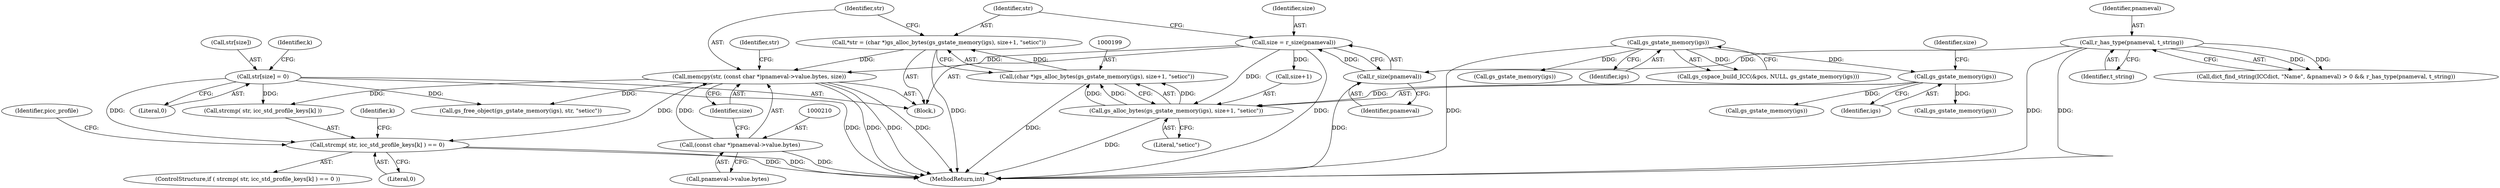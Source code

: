 digraph "0_ghostscript_67d760ab775dae4efe803b5944b0439aa3c0b04a@API" {
"1000233" [label="(Call,strcmp( str, icc_std_profile_keys[k] ) == 0)"];
"1000217" [label="(Call,str[size] = 0)"];
"1000207" [label="(Call,memcpy(str, (const char *)pnameval->value.bytes, size))"];
"1000196" [label="(Call,*str = (char *)gs_alloc_bytes(gs_gstate_memory(igs), size+1, \"seticc\"))"];
"1000198" [label="(Call,(char *)gs_alloc_bytes(gs_gstate_memory(igs), size+1, \"seticc\"))"];
"1000200" [label="(Call,gs_alloc_bytes(gs_gstate_memory(igs), size+1, \"seticc\"))"];
"1000201" [label="(Call,gs_gstate_memory(igs))"];
"1000167" [label="(Call,gs_gstate_memory(igs))"];
"1000191" [label="(Call,size = r_size(pnameval))"];
"1000193" [label="(Call,r_size(pnameval))"];
"1000186" [label="(Call,r_has_type(pnameval, t_string))"];
"1000209" [label="(Call,(const char *)pnameval->value.bytes)"];
"1000251" [label="(Call,gs_gstate_memory(igs))"];
"1000217" [label="(Call,str[size] = 0)"];
"1000224" [label="(Identifier,k)"];
"1000219" [label="(Identifier,str)"];
"1000589" [label="(MethodReturn,int)"];
"1000198" [label="(Call,(char *)gs_alloc_bytes(gs_gstate_memory(igs), size+1, \"seticc\"))"];
"1000197" [label="(Identifier,str)"];
"1000163" [label="(Call,gs_cspace_build_ICC(&pcs, NULL, gs_gstate_memory(igs)))"];
"1000191" [label="(Call,size = r_size(pnameval))"];
"1000255" [label="(Call,gs_gstate_memory(igs))"];
"1000187" [label="(Identifier,pnameval)"];
"1000265" [label="(Call,gs_gstate_memory(igs))"];
"1000201" [label="(Call,gs_gstate_memory(igs))"];
"1000194" [label="(Identifier,pnameval)"];
"1000232" [label="(ControlStructure,if ( strcmp( str, icc_std_profile_keys[k] ) == 0 ))"];
"1000204" [label="(Identifier,size)"];
"1000189" [label="(Block,)"];
"1000203" [label="(Call,size+1)"];
"1000216" [label="(Identifier,size)"];
"1000209" [label="(Call,(const char *)pnameval->value.bytes)"];
"1000192" [label="(Identifier,size)"];
"1000211" [label="(Call,pnameval->value.bytes)"];
"1000168" [label="(Identifier,igs)"];
"1000188" [label="(Identifier,t_string)"];
"1000242" [label="(Identifier,picc_profile)"];
"1000200" [label="(Call,gs_alloc_bytes(gs_gstate_memory(igs), size+1, \"seticc\"))"];
"1000254" [label="(Call,gs_free_object(gs_gstate_memory(igs), str, \"seticc\"))"];
"1000167" [label="(Call,gs_gstate_memory(igs))"];
"1000196" [label="(Call,*str = (char *)gs_alloc_bytes(gs_gstate_memory(igs), size+1, \"seticc\"))"];
"1000206" [label="(Literal,\"seticc\")"];
"1000239" [label="(Literal,0)"];
"1000230" [label="(Identifier,k)"];
"1000178" [label="(Call,dict_find_string(ICCdict, \"Name\", &pnameval) > 0 && r_has_type(pnameval, t_string))"];
"1000233" [label="(Call,strcmp( str, icc_std_profile_keys[k] ) == 0)"];
"1000208" [label="(Identifier,str)"];
"1000186" [label="(Call,r_has_type(pnameval, t_string))"];
"1000218" [label="(Call,str[size])"];
"1000193" [label="(Call,r_size(pnameval))"];
"1000221" [label="(Literal,0)"];
"1000207" [label="(Call,memcpy(str, (const char *)pnameval->value.bytes, size))"];
"1000234" [label="(Call,strcmp( str, icc_std_profile_keys[k] ))"];
"1000202" [label="(Identifier,igs)"];
"1000233" -> "1000232"  [label="AST: "];
"1000233" -> "1000239"  [label="CFG: "];
"1000234" -> "1000233"  [label="AST: "];
"1000239" -> "1000233"  [label="AST: "];
"1000242" -> "1000233"  [label="CFG: "];
"1000230" -> "1000233"  [label="CFG: "];
"1000233" -> "1000589"  [label="DDG: "];
"1000233" -> "1000589"  [label="DDG: "];
"1000217" -> "1000233"  [label="DDG: "];
"1000207" -> "1000233"  [label="DDG: "];
"1000217" -> "1000189"  [label="AST: "];
"1000217" -> "1000221"  [label="CFG: "];
"1000218" -> "1000217"  [label="AST: "];
"1000221" -> "1000217"  [label="AST: "];
"1000224" -> "1000217"  [label="CFG: "];
"1000217" -> "1000589"  [label="DDG: "];
"1000217" -> "1000234"  [label="DDG: "];
"1000217" -> "1000254"  [label="DDG: "];
"1000207" -> "1000189"  [label="AST: "];
"1000207" -> "1000216"  [label="CFG: "];
"1000208" -> "1000207"  [label="AST: "];
"1000209" -> "1000207"  [label="AST: "];
"1000216" -> "1000207"  [label="AST: "];
"1000219" -> "1000207"  [label="CFG: "];
"1000207" -> "1000589"  [label="DDG: "];
"1000207" -> "1000589"  [label="DDG: "];
"1000207" -> "1000589"  [label="DDG: "];
"1000196" -> "1000207"  [label="DDG: "];
"1000209" -> "1000207"  [label="DDG: "];
"1000191" -> "1000207"  [label="DDG: "];
"1000207" -> "1000234"  [label="DDG: "];
"1000207" -> "1000254"  [label="DDG: "];
"1000196" -> "1000189"  [label="AST: "];
"1000196" -> "1000198"  [label="CFG: "];
"1000197" -> "1000196"  [label="AST: "];
"1000198" -> "1000196"  [label="AST: "];
"1000208" -> "1000196"  [label="CFG: "];
"1000196" -> "1000589"  [label="DDG: "];
"1000198" -> "1000196"  [label="DDG: "];
"1000198" -> "1000200"  [label="CFG: "];
"1000199" -> "1000198"  [label="AST: "];
"1000200" -> "1000198"  [label="AST: "];
"1000198" -> "1000589"  [label="DDG: "];
"1000200" -> "1000198"  [label="DDG: "];
"1000200" -> "1000198"  [label="DDG: "];
"1000200" -> "1000198"  [label="DDG: "];
"1000200" -> "1000206"  [label="CFG: "];
"1000201" -> "1000200"  [label="AST: "];
"1000203" -> "1000200"  [label="AST: "];
"1000206" -> "1000200"  [label="AST: "];
"1000200" -> "1000589"  [label="DDG: "];
"1000201" -> "1000200"  [label="DDG: "];
"1000191" -> "1000200"  [label="DDG: "];
"1000201" -> "1000202"  [label="CFG: "];
"1000202" -> "1000201"  [label="AST: "];
"1000204" -> "1000201"  [label="CFG: "];
"1000167" -> "1000201"  [label="DDG: "];
"1000201" -> "1000251"  [label="DDG: "];
"1000201" -> "1000255"  [label="DDG: "];
"1000167" -> "1000163"  [label="AST: "];
"1000167" -> "1000168"  [label="CFG: "];
"1000168" -> "1000167"  [label="AST: "];
"1000163" -> "1000167"  [label="CFG: "];
"1000167" -> "1000589"  [label="DDG: "];
"1000167" -> "1000163"  [label="DDG: "];
"1000167" -> "1000265"  [label="DDG: "];
"1000191" -> "1000189"  [label="AST: "];
"1000191" -> "1000193"  [label="CFG: "];
"1000192" -> "1000191"  [label="AST: "];
"1000193" -> "1000191"  [label="AST: "];
"1000197" -> "1000191"  [label="CFG: "];
"1000191" -> "1000589"  [label="DDG: "];
"1000193" -> "1000191"  [label="DDG: "];
"1000191" -> "1000203"  [label="DDG: "];
"1000193" -> "1000194"  [label="CFG: "];
"1000194" -> "1000193"  [label="AST: "];
"1000193" -> "1000589"  [label="DDG: "];
"1000186" -> "1000193"  [label="DDG: "];
"1000186" -> "1000178"  [label="AST: "];
"1000186" -> "1000188"  [label="CFG: "];
"1000187" -> "1000186"  [label="AST: "];
"1000188" -> "1000186"  [label="AST: "];
"1000178" -> "1000186"  [label="CFG: "];
"1000186" -> "1000589"  [label="DDG: "];
"1000186" -> "1000589"  [label="DDG: "];
"1000186" -> "1000178"  [label="DDG: "];
"1000186" -> "1000178"  [label="DDG: "];
"1000209" -> "1000211"  [label="CFG: "];
"1000210" -> "1000209"  [label="AST: "];
"1000211" -> "1000209"  [label="AST: "];
"1000216" -> "1000209"  [label="CFG: "];
"1000209" -> "1000589"  [label="DDG: "];
}
